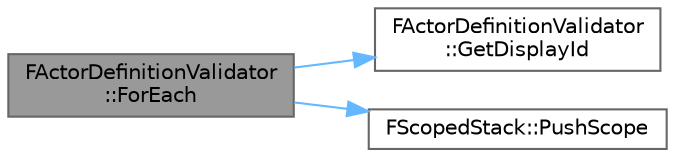 digraph "FActorDefinitionValidator::ForEach"
{
 // INTERACTIVE_SVG=YES
 // LATEX_PDF_SIZE
  bgcolor="transparent";
  edge [fontname=Helvetica,fontsize=10,labelfontname=Helvetica,labelfontsize=10];
  node [fontname=Helvetica,fontsize=10,shape=box,height=0.2,width=0.4];
  rankdir="LR";
  Node1 [id="Node000001",label="FActorDefinitionValidator\l::ForEach",height=0.2,width=0.4,color="gray40", fillcolor="grey60", style="filled", fontcolor="black",tooltip="Applies Validator to each item in Array."];
  Node1 -> Node2 [id="edge1_Node000001_Node000002",color="steelblue1",style="solid",tooltip=" "];
  Node2 [id="Node000002",label="FActorDefinitionValidator\l::GetDisplayId",height=0.2,width=0.4,color="grey40", fillcolor="white", style="filled",URL="$dd/d10/classFActorDefinitionValidator.html#a2d46fad1394092e914a7acd392ad7d13",tooltip=" "];
  Node1 -> Node3 [id="edge2_Node000001_Node000003",color="steelblue1",style="solid",tooltip=" "];
  Node3 [id="Node000003",label="FScopedStack::PushScope",height=0.2,width=0.4,color="grey40", fillcolor="white", style="filled",URL="$d0/d93/classFScopedStack.html#a13ceb40b7471d2694408ddcbc55073f1",tooltip="Push this scope into the stack."];
}
